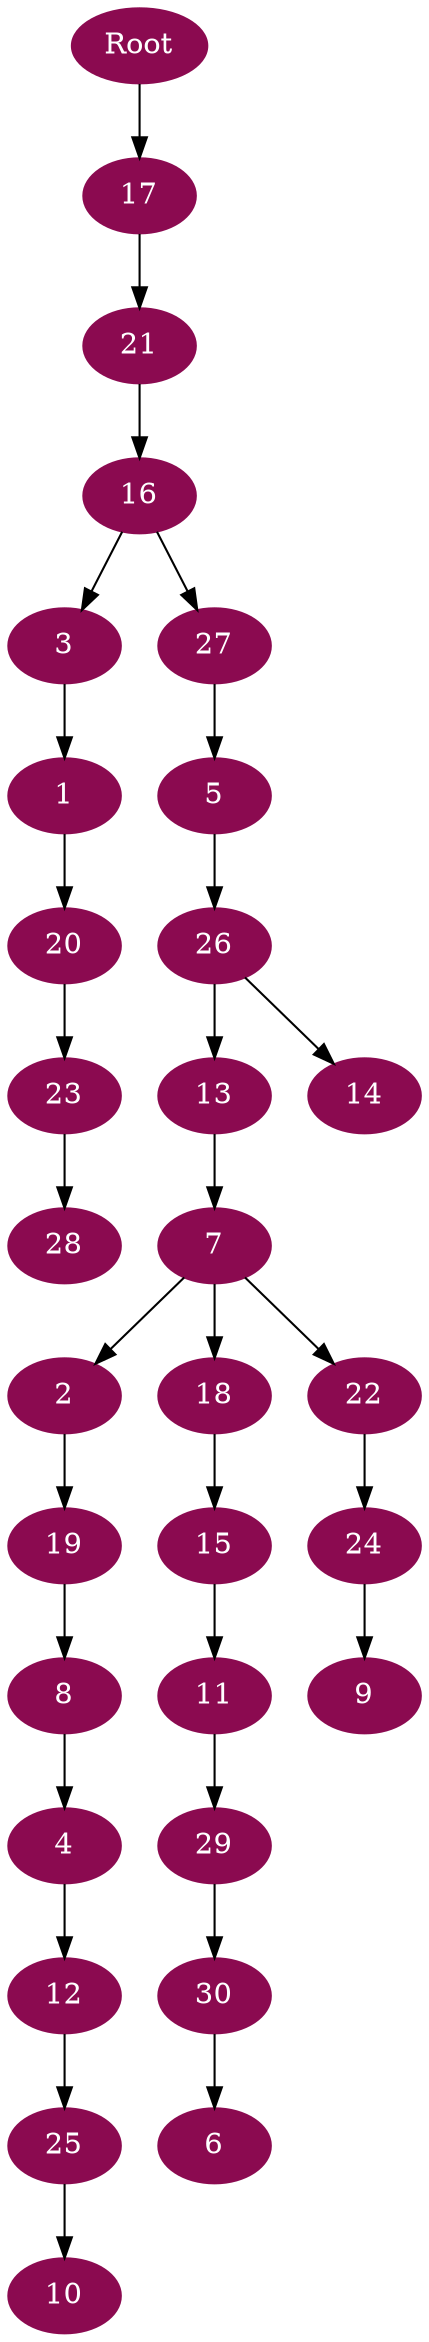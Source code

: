 digraph G {
node [color=deeppink4, style=filled, fontcolor=white];
3 -> 1;
7 -> 2;
16 -> 3;
8 -> 4;
27 -> 5;
30 -> 6;
13 -> 7;
19 -> 8;
24 -> 9;
25 -> 10;
15 -> 11;
4 -> 12;
26 -> 13;
26 -> 14;
18 -> 15;
21 -> 16;
Root -> 17;
7 -> 18;
2 -> 19;
1 -> 20;
17 -> 21;
7 -> 22;
20 -> 23;
22 -> 24;
12 -> 25;
5 -> 26;
16 -> 27;
23 -> 28;
11 -> 29;
29 -> 30;
}
